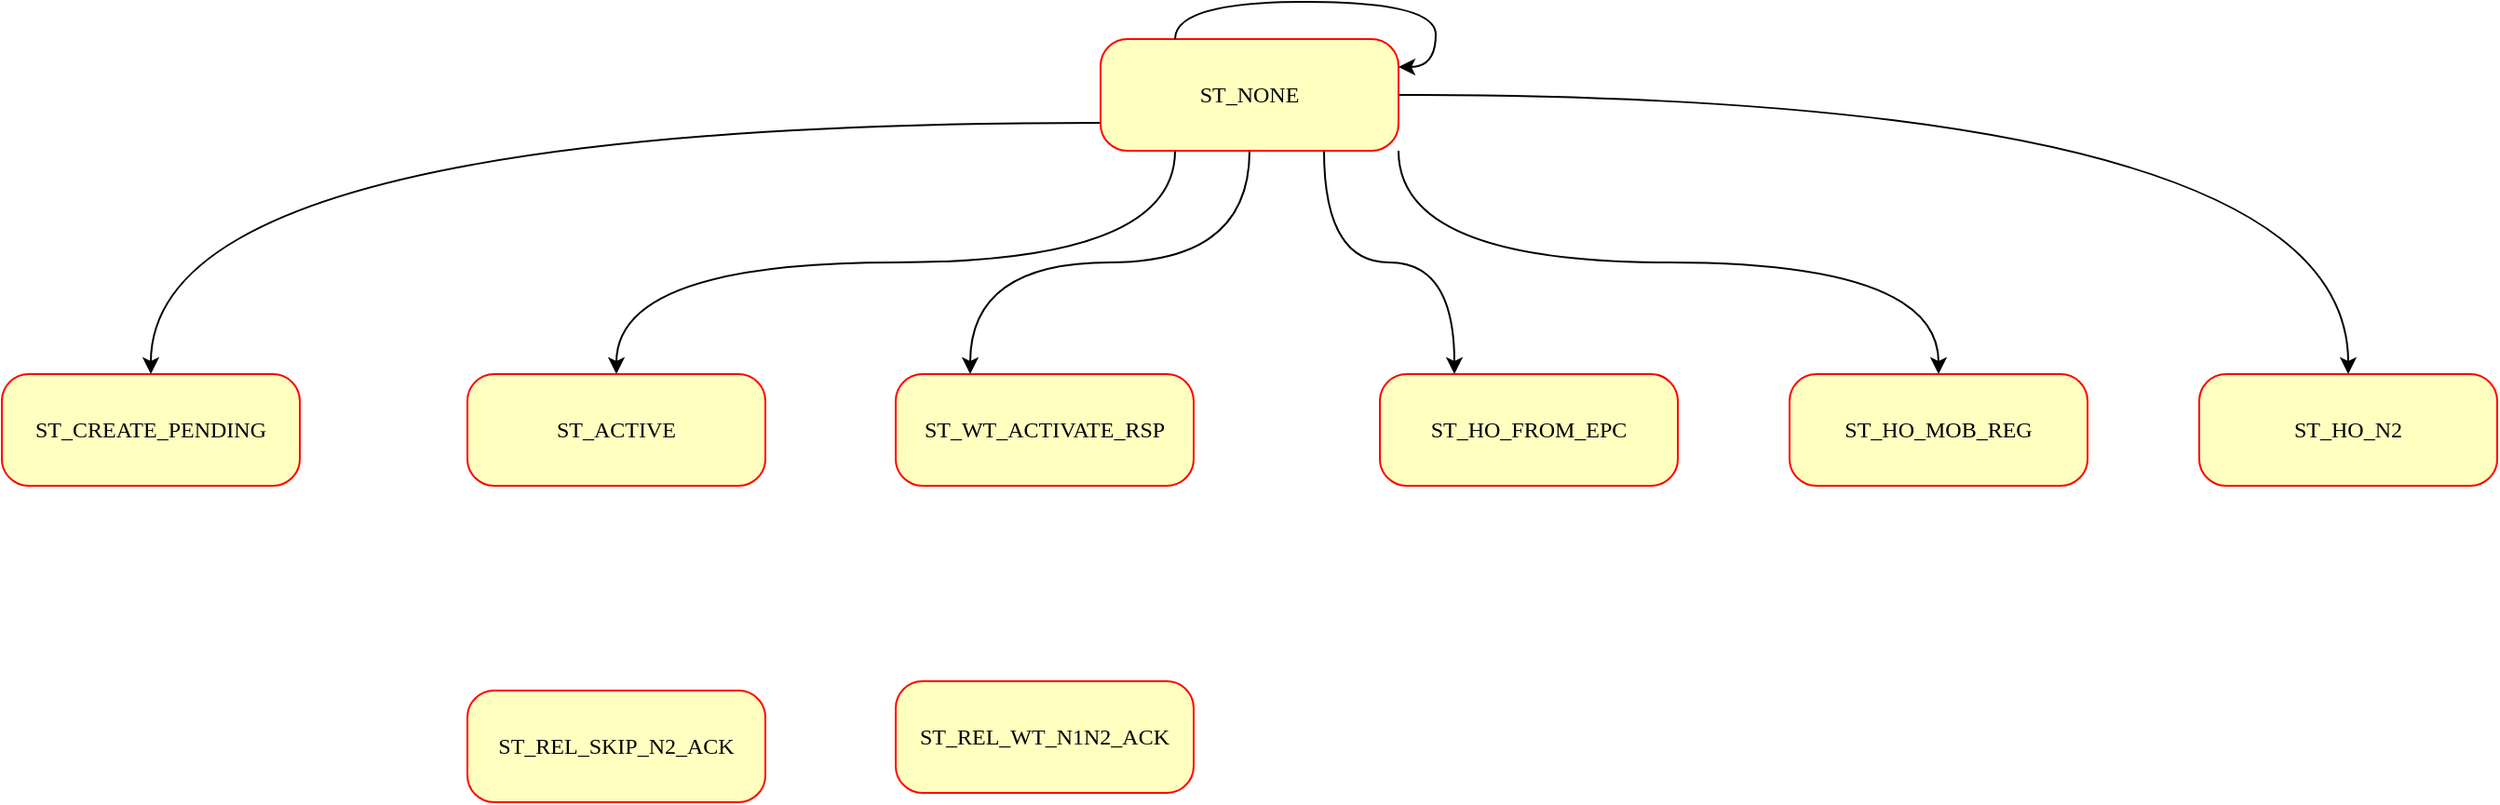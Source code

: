 <mxfile version="20.0.3" type="github">
  <diagram name="Page-1" id="58cdce13-f638-feb5-8d6f-7d28b1aa9fa0">
    <mxGraphModel dx="1422" dy="762" grid="1" gridSize="10" guides="1" tooltips="1" connect="1" arrows="1" fold="1" page="1" pageScale="1" pageWidth="1100" pageHeight="850" background="none" math="0" shadow="0">
      <root>
        <mxCell id="0" />
        <mxCell id="1" parent="0" />
        <mxCell id="NAJ_ruA-0UipC1fRaOUL-14" style="edgeStyle=orthogonalEdgeStyle;curved=1;rounded=0;orthogonalLoop=1;jettySize=auto;html=1;exitX=0;exitY=0.75;exitDx=0;exitDy=0;entryX=0.5;entryY=0;entryDx=0;entryDy=0;" edge="1" parent="1" source="382b91b5511bd0f7-6" target="NAJ_ruA-0UipC1fRaOUL-2">
          <mxGeometry relative="1" as="geometry" />
        </mxCell>
        <mxCell id="NAJ_ruA-0UipC1fRaOUL-15" style="edgeStyle=orthogonalEdgeStyle;curved=1;rounded=0;orthogonalLoop=1;jettySize=auto;html=1;exitX=0.25;exitY=1;exitDx=0;exitDy=0;entryX=0.5;entryY=0;entryDx=0;entryDy=0;" edge="1" parent="1" source="382b91b5511bd0f7-6" target="NAJ_ruA-0UipC1fRaOUL-3">
          <mxGeometry relative="1" as="geometry" />
        </mxCell>
        <mxCell id="NAJ_ruA-0UipC1fRaOUL-16" style="edgeStyle=orthogonalEdgeStyle;curved=1;rounded=0;orthogonalLoop=1;jettySize=auto;html=1;exitX=0.5;exitY=1;exitDx=0;exitDy=0;entryX=0.25;entryY=0;entryDx=0;entryDy=0;" edge="1" parent="1" source="382b91b5511bd0f7-6" target="NAJ_ruA-0UipC1fRaOUL-5">
          <mxGeometry relative="1" as="geometry" />
        </mxCell>
        <mxCell id="NAJ_ruA-0UipC1fRaOUL-18" style="edgeStyle=orthogonalEdgeStyle;curved=1;rounded=0;orthogonalLoop=1;jettySize=auto;html=1;exitX=0.75;exitY=1;exitDx=0;exitDy=0;entryX=0.25;entryY=0;entryDx=0;entryDy=0;" edge="1" parent="1" source="382b91b5511bd0f7-6" target="NAJ_ruA-0UipC1fRaOUL-10">
          <mxGeometry relative="1" as="geometry" />
        </mxCell>
        <mxCell id="NAJ_ruA-0UipC1fRaOUL-19" style="edgeStyle=orthogonalEdgeStyle;curved=1;rounded=0;orthogonalLoop=1;jettySize=auto;html=1;exitX=1;exitY=1;exitDx=0;exitDy=0;" edge="1" parent="1" source="382b91b5511bd0f7-6" target="NAJ_ruA-0UipC1fRaOUL-11">
          <mxGeometry relative="1" as="geometry" />
        </mxCell>
        <mxCell id="NAJ_ruA-0UipC1fRaOUL-20" style="edgeStyle=orthogonalEdgeStyle;curved=1;rounded=0;orthogonalLoop=1;jettySize=auto;html=1;exitX=1;exitY=0.5;exitDx=0;exitDy=0;" edge="1" parent="1" source="382b91b5511bd0f7-6" target="NAJ_ruA-0UipC1fRaOUL-6">
          <mxGeometry relative="1" as="geometry" />
        </mxCell>
        <mxCell id="382b91b5511bd0f7-6" value="ST_NONE" style="rounded=1;whiteSpace=wrap;html=1;arcSize=24;fillColor=#ffffc0;strokeColor=#ff0000;shadow=0;comic=0;labelBackgroundColor=none;fontFamily=Verdana;fontSize=12;fontColor=#000000;align=center;" parent="1" vertex="1">
          <mxGeometry x="660" y="50" width="160" height="60" as="geometry" />
        </mxCell>
        <mxCell id="NAJ_ruA-0UipC1fRaOUL-2" value="ST_CREATE_PENDING" style="rounded=1;whiteSpace=wrap;html=1;arcSize=24;fillColor=#ffffc0;strokeColor=#ff0000;shadow=0;comic=0;labelBackgroundColor=none;fontFamily=Verdana;fontSize=12;fontColor=#000000;align=center;" vertex="1" parent="1">
          <mxGeometry x="70" y="230" width="160" height="60" as="geometry" />
        </mxCell>
        <mxCell id="NAJ_ruA-0UipC1fRaOUL-3" value="ST_ACTIVE" style="rounded=1;whiteSpace=wrap;html=1;arcSize=24;fillColor=#ffffc0;strokeColor=#ff0000;shadow=0;comic=0;labelBackgroundColor=none;fontFamily=Verdana;fontSize=12;fontColor=#000000;align=center;" vertex="1" parent="1">
          <mxGeometry x="320" y="230" width="160" height="60" as="geometry" />
        </mxCell>
        <mxCell id="NAJ_ruA-0UipC1fRaOUL-5" value="ST_WT_ACTIVATE_RSP" style="rounded=1;whiteSpace=wrap;html=1;arcSize=24;fillColor=#ffffc0;strokeColor=#ff0000;shadow=0;comic=0;labelBackgroundColor=none;fontFamily=Verdana;fontSize=12;fontColor=#000000;align=center;" vertex="1" parent="1">
          <mxGeometry x="550" y="230" width="160" height="60" as="geometry" />
        </mxCell>
        <mxCell id="NAJ_ruA-0UipC1fRaOUL-6" value="ST_HO_N2" style="rounded=1;whiteSpace=wrap;html=1;arcSize=24;fillColor=#ffffc0;strokeColor=#ff0000;shadow=0;comic=0;labelBackgroundColor=none;fontFamily=Verdana;fontSize=12;fontColor=#000000;align=center;" vertex="1" parent="1">
          <mxGeometry x="1250" y="230" width="160" height="60" as="geometry" />
        </mxCell>
        <mxCell id="NAJ_ruA-0UipC1fRaOUL-10" value="ST_HO_FROM_EPC" style="rounded=1;whiteSpace=wrap;html=1;arcSize=24;fillColor=#ffffc0;strokeColor=#ff0000;shadow=0;comic=0;labelBackgroundColor=none;fontFamily=Verdana;fontSize=12;fontColor=#000000;align=center;" vertex="1" parent="1">
          <mxGeometry x="810" y="230" width="160" height="60" as="geometry" />
        </mxCell>
        <mxCell id="NAJ_ruA-0UipC1fRaOUL-11" value="ST_HO_MOB_REG" style="rounded=1;whiteSpace=wrap;html=1;arcSize=24;fillColor=#ffffc0;strokeColor=#ff0000;shadow=0;comic=0;labelBackgroundColor=none;fontFamily=Verdana;fontSize=12;fontColor=#000000;align=center;" vertex="1" parent="1">
          <mxGeometry x="1030" y="230" width="160" height="60" as="geometry" />
        </mxCell>
        <mxCell id="NAJ_ruA-0UipC1fRaOUL-13" style="edgeStyle=orthogonalEdgeStyle;curved=1;rounded=0;orthogonalLoop=1;jettySize=auto;html=1;exitX=0.25;exitY=0;exitDx=0;exitDy=0;entryX=1;entryY=0.25;entryDx=0;entryDy=0;" edge="1" parent="1" source="382b91b5511bd0f7-6" target="382b91b5511bd0f7-6">
          <mxGeometry relative="1" as="geometry" />
        </mxCell>
        <mxCell id="NAJ_ruA-0UipC1fRaOUL-21" value="ST_REL_SKIP_N2_ACK" style="rounded=1;whiteSpace=wrap;html=1;arcSize=24;fillColor=#ffffc0;strokeColor=#ff0000;shadow=0;comic=0;labelBackgroundColor=none;fontFamily=Verdana;fontSize=12;fontColor=#000000;align=center;" vertex="1" parent="1">
          <mxGeometry x="320" y="400" width="160" height="60" as="geometry" />
        </mxCell>
        <mxCell id="NAJ_ruA-0UipC1fRaOUL-22" value="ST_REL_WT_N1N2_ACK" style="rounded=1;whiteSpace=wrap;html=1;arcSize=24;fillColor=#ffffc0;strokeColor=#ff0000;shadow=0;comic=0;labelBackgroundColor=none;fontFamily=Verdana;fontSize=12;fontColor=#000000;align=center;" vertex="1" parent="1">
          <mxGeometry x="550" y="395" width="160" height="60" as="geometry" />
        </mxCell>
      </root>
    </mxGraphModel>
  </diagram>
</mxfile>
